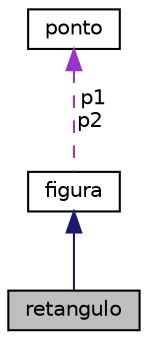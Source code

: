 digraph "retangulo"
{
  edge [fontname="Helvetica",fontsize="10",labelfontname="Helvetica",labelfontsize="10"];
  node [fontname="Helvetica",fontsize="10",shape=record];
  Node1 [label="retangulo",height=0.2,width=0.4,color="black", fillcolor="grey75", style="filled", fontcolor="black"];
  Node2 -> Node1 [dir="back",color="midnightblue",fontsize="10",style="solid",fontname="Helvetica"];
  Node2 [label="figura",height=0.2,width=0.4,color="black", fillcolor="white", style="filled",URL="$classfigura.html",tooltip="The figura class É uma classe base para as demais. Ela quem define a classe abstrata. "];
  Node3 -> Node2 [dir="back",color="darkorchid3",fontsize="10",style="dashed",label=" p1\np2" ,fontname="Helvetica"];
  Node3 [label="ponto",height=0.2,width=0.4,color="black", fillcolor="white", style="filled",URL="$classponto.html",tooltip="The ponto class serve para realizar e manipular pontos de dados do tipo float. "];
}
